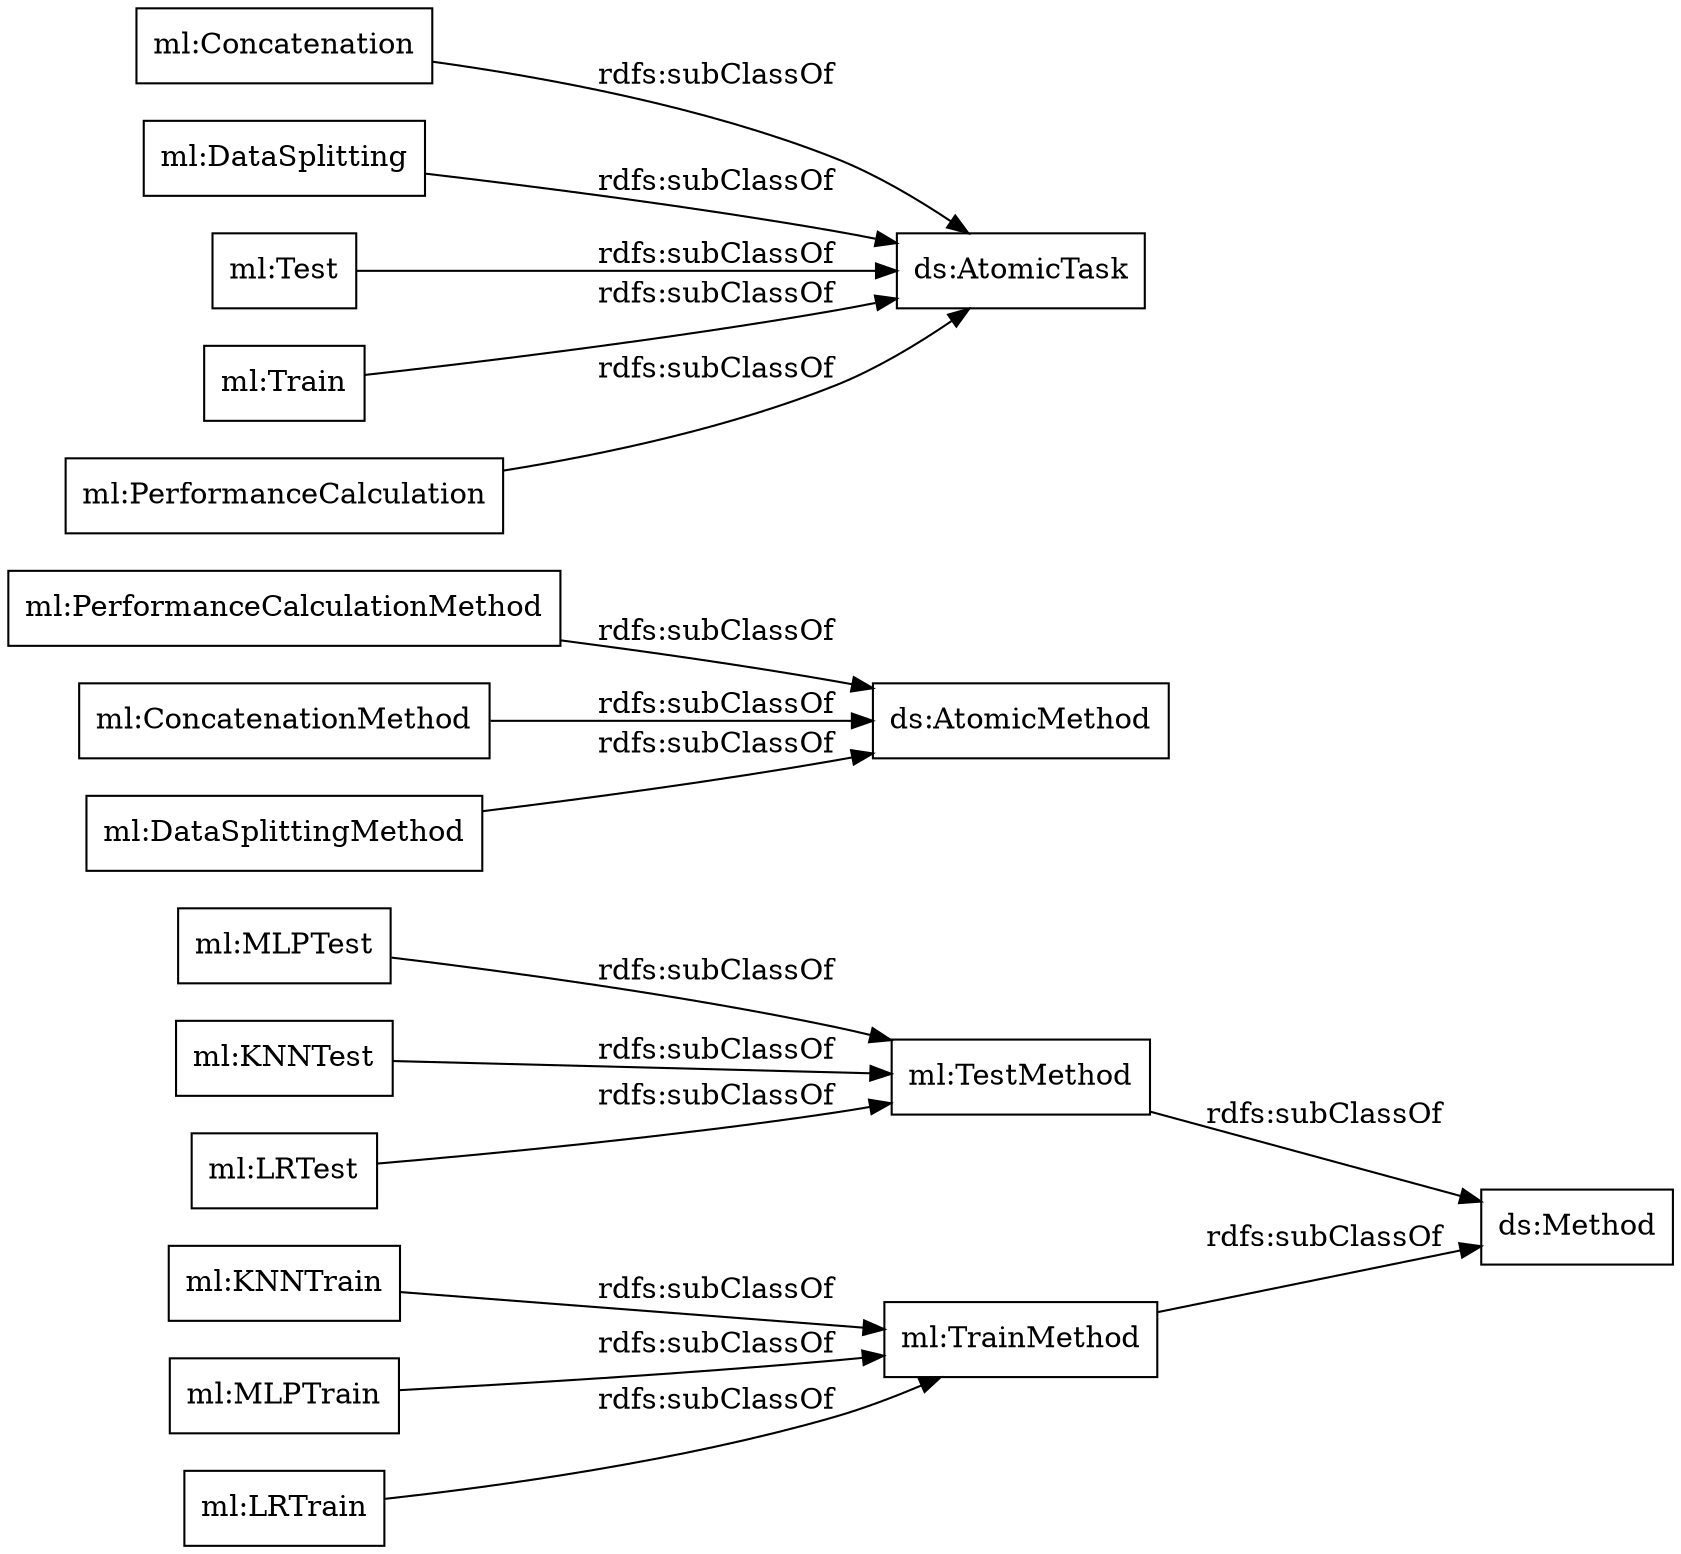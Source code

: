 digraph ar2dtool_diagram { 
rankdir=LR;
size="1000"
node [shape = rectangle, color="black"]; "ml:TrainMethod" "ml:PerformanceCalculationMethod" "ml:Concatenation" "ml:ConcatenationMethod" "ml:MLPTest" "ml:DataSplitting" "ml:KNNTest" "ml:Test" "ml:DataSplittingMethod" "ml:Train" "ml:PerformanceCalculation" "ml:LRTest" "ml:KNNTrain" "ml:MLPTrain" "ml:TestMethod" "ml:LRTrain" ; /*classes style*/
	"ml:DataSplitting" -> "ds:AtomicTask" [ label = "rdfs:subClassOf" ];
	"ml:Train" -> "ds:AtomicTask" [ label = "rdfs:subClassOf" ];
	"ml:MLPTrain" -> "ml:TrainMethod" [ label = "rdfs:subClassOf" ];
	"ml:Concatenation" -> "ds:AtomicTask" [ label = "rdfs:subClassOf" ];
	"ml:MLPTest" -> "ml:TestMethod" [ label = "rdfs:subClassOf" ];
	"ml:TrainMethod" -> "ds:Method" [ label = "rdfs:subClassOf" ];
	"ml:TestMethod" -> "ds:Method" [ label = "rdfs:subClassOf" ];
	"ml:DataSplittingMethod" -> "ds:AtomicMethod" [ label = "rdfs:subClassOf" ];
	"ml:KNNTrain" -> "ml:TrainMethod" [ label = "rdfs:subClassOf" ];
	"ml:LRTrain" -> "ml:TrainMethod" [ label = "rdfs:subClassOf" ];
	"ml:KNNTest" -> "ml:TestMethod" [ label = "rdfs:subClassOf" ];
	"ml:LRTest" -> "ml:TestMethod" [ label = "rdfs:subClassOf" ];
	"ml:Test" -> "ds:AtomicTask" [ label = "rdfs:subClassOf" ];
	"ml:PerformanceCalculation" -> "ds:AtomicTask" [ label = "rdfs:subClassOf" ];
	"ml:ConcatenationMethod" -> "ds:AtomicMethod" [ label = "rdfs:subClassOf" ];
	"ml:PerformanceCalculationMethod" -> "ds:AtomicMethod" [ label = "rdfs:subClassOf" ];

}
